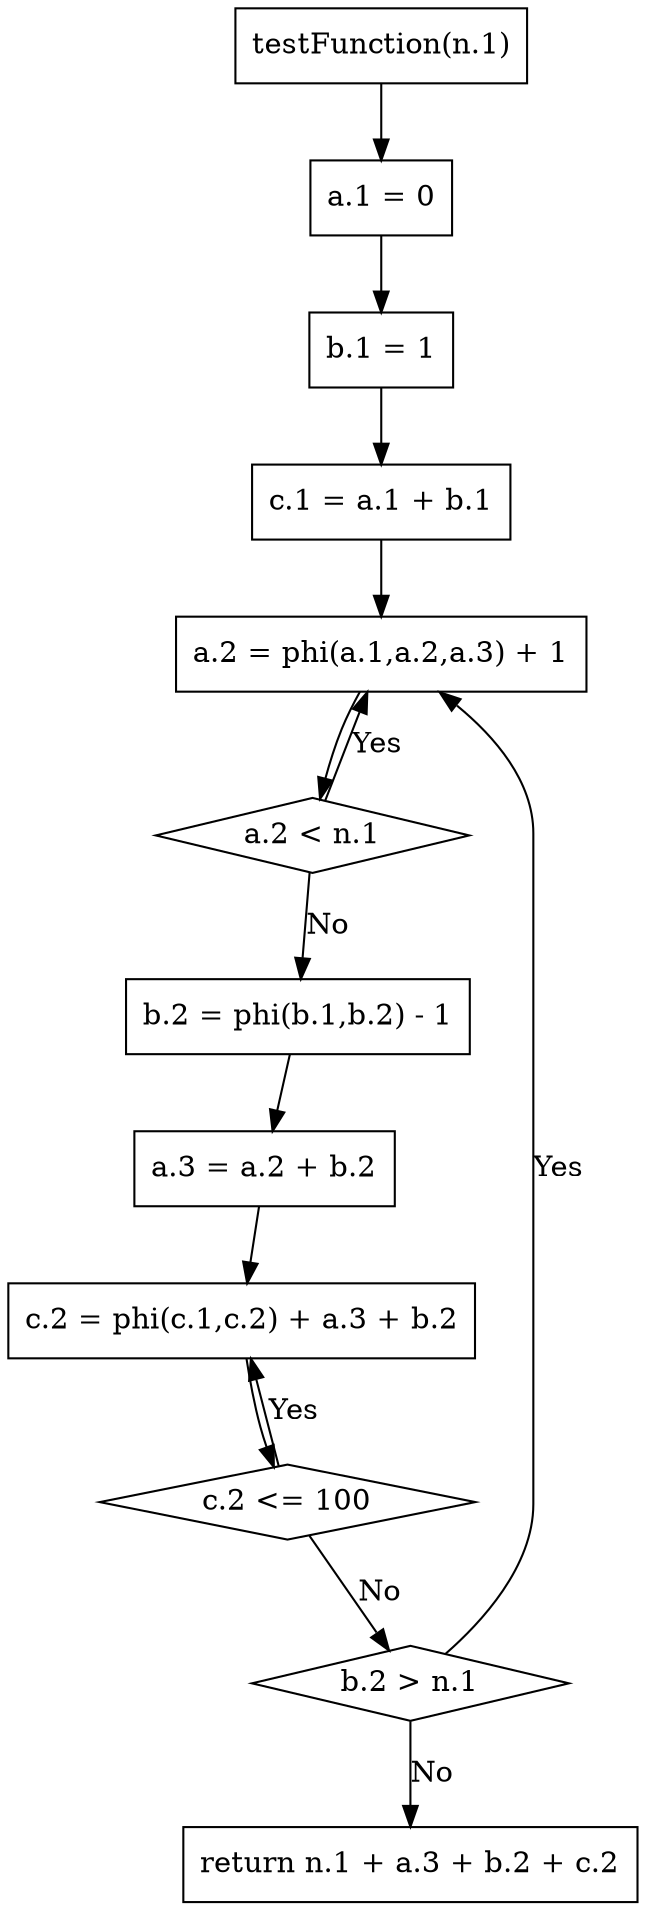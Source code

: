 digraph "gr" {
"1" ["label"="testFunction(n.1)","shape"="box"]
"2" ["label"="a.1 = 0","shape"="box"]
"3" ["label"="b.1 = 1","shape"="box"]
"4" ["label"="c.1 = a.1 + b.1","shape"="box"]
"5" ["label"="a.2 = phi(a.1,a.2,a.3) + 1","shape"="box"]
"6" ["label"="a.2 < n.1","shape"="diamond"]
"7" ["label"="b.2 = phi(b.1,b.2) - 1","shape"="box"]
"8" ["label"="a.3 = a.2 + b.2","shape"="box"]
"9" ["label"="c.2 = phi(c.1,c.2) + a.3 + b.2","shape"="box"]
"10" ["label"="c.2 <= 100","shape"="diamond"]
"11" ["label"="b.2 > n.1","shape"="diamond"]
"12" ["label"="return n.1 + a.3 + b.2 + c.2","shape"="box"]
"1" -> "2" ["label"=""]
"2" -> "3" ["label"=""]
"3" -> "4" ["label"=""]
"4" -> "5" ["label"=""]
"5" -> "6" ["label"=""]
"6" -> "5" ["label"="Yes"]
"6" -> "7" ["label"="No"]
"7" -> "8" ["label"=""]
"8" -> "9" ["label"=""]
"9" -> "10" ["label"=""]
"10" -> "11" ["label"="No"]
"10" -> "9" ["label"="Yes"]
"11" -> "5" ["label"="Yes"]
"11" -> "12" ["label"="No"]
}